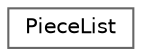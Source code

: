 digraph "Graphical Class Hierarchy"
{
 // LATEX_PDF_SIZE
  bgcolor="transparent";
  edge [fontname=Helvetica,fontsize=10,labelfontname=Helvetica,labelfontsize=10];
  node [fontname=Helvetica,fontsize=10,shape=box,height=0.2,width=0.4];
  rankdir="LR";
  Node0 [id="Node000000",label="PieceList",height=0.2,width=0.4,color="grey40", fillcolor="white", style="filled",URL="$class_piece_list.html",tooltip="Store the type and position of the pieces compatibly with the SCID4 coding."];
}
